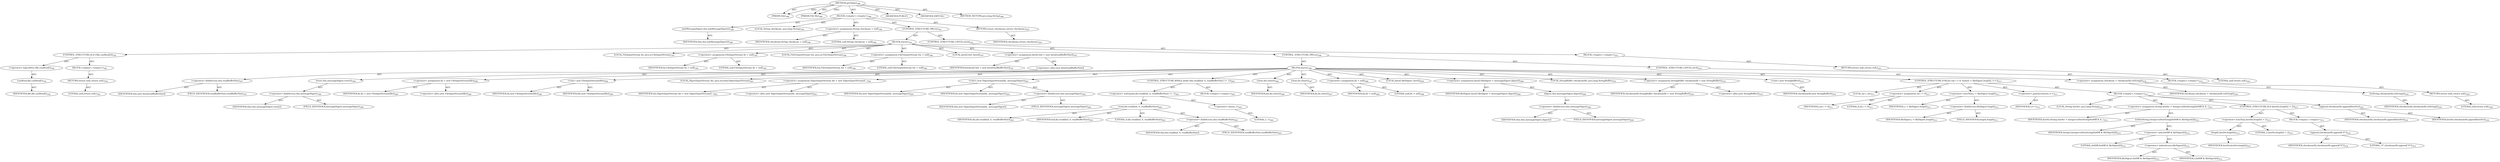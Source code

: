 digraph "getValue" {  
"111669149700" [label = <(METHOD,getValue)<SUB>188</SUB>> ]
"115964116994" [label = <(PARAM,this)<SUB>188</SUB>> ]
"115964116999" [label = <(PARAM,File file)<SUB>188</SUB>> ]
"25769803791" [label = <(BLOCK,&lt;empty&gt;,&lt;empty&gt;)<SUB>188</SUB>> ]
"30064771109" [label = <(initMessageDigest,this.initMessageDigest())<SUB>189</SUB>> ]
"68719476738" [label = <(IDENTIFIER,this,this.initMessageDigest())<SUB>189</SUB>> ]
"94489280515" [label = <(LOCAL,String checksum: java.lang.String)<SUB>190</SUB>> ]
"30064771110" [label = <(&lt;operator&gt;.assignment,String checksum = null)<SUB>190</SUB>> ]
"68719476764" [label = <(IDENTIFIER,checksum,String checksum = null)<SUB>190</SUB>> ]
"90194313221" [label = <(LITERAL,null,String checksum = null)<SUB>190</SUB>> ]
"47244640264" [label = <(CONTROL_STRUCTURE,TRY,try)<SUB>191</SUB>> ]
"25769803792" [label = <(BLOCK,try,try)<SUB>191</SUB>> ]
"47244640265" [label = <(CONTROL_STRUCTURE,IF,if (!file.canRead()))<SUB>192</SUB>> ]
"30064771111" [label = <(&lt;operator&gt;.logicalNot,!file.canRead())<SUB>192</SUB>> ]
"30064771112" [label = <(canRead,file.canRead())<SUB>192</SUB>> ]
"68719476765" [label = <(IDENTIFIER,file,file.canRead())<SUB>192</SUB>> ]
"25769803793" [label = <(BLOCK,&lt;empty&gt;,&lt;empty&gt;)<SUB>192</SUB>> ]
"146028888066" [label = <(RETURN,return null;,return null;)<SUB>193</SUB>> ]
"90194313222" [label = <(LITERAL,null,return null;)<SUB>193</SUB>> ]
"94489280516" [label = <(LOCAL,FileInputStream fis: java.io.FileInputStream)<SUB>195</SUB>> ]
"30064771113" [label = <(&lt;operator&gt;.assignment,FileInputStream fis = null)<SUB>195</SUB>> ]
"68719476766" [label = <(IDENTIFIER,fis,FileInputStream fis = null)<SUB>195</SUB>> ]
"90194313223" [label = <(LITERAL,null,FileInputStream fis = null)<SUB>195</SUB>> ]
"94489280517" [label = <(LOCAL,FileOutputStream fos: java.io.FileOutputStream)<SUB>196</SUB>> ]
"30064771114" [label = <(&lt;operator&gt;.assignment,FileOutputStream fos = null)<SUB>196</SUB>> ]
"68719476767" [label = <(IDENTIFIER,fos,FileOutputStream fos = null)<SUB>196</SUB>> ]
"90194313224" [label = <(LITERAL,null,FileOutputStream fos = null)<SUB>196</SUB>> ]
"94489280518" [label = <(LOCAL,byte[] buf: byte[])<SUB>197</SUB>> ]
"30064771115" [label = <(&lt;operator&gt;.assignment,byte[] buf = new byte[readBufferSize])<SUB>197</SUB>> ]
"68719476768" [label = <(IDENTIFIER,buf,byte[] buf = new byte[readBufferSize])<SUB>197</SUB>> ]
"30064771116" [label = <(&lt;operator&gt;.alloc,new byte[readBufferSize])> ]
"30064771117" [label = <(&lt;operator&gt;.fieldAccess,this.readBufferSize)<SUB>197</SUB>> ]
"68719476769" [label = <(IDENTIFIER,this,new byte[readBufferSize])> ]
"55834574859" [label = <(FIELD_IDENTIFIER,readBufferSize,readBufferSize)<SUB>197</SUB>> ]
"47244640266" [label = <(CONTROL_STRUCTURE,TRY,try)<SUB>198</SUB>> ]
"25769803794" [label = <(BLOCK,try,try)<SUB>198</SUB>> ]
"30064771118" [label = <(reset,this.messageDigest.reset())<SUB>199</SUB>> ]
"30064771119" [label = <(&lt;operator&gt;.fieldAccess,this.messageDigest)<SUB>199</SUB>> ]
"68719476770" [label = <(IDENTIFIER,this,this.messageDigest.reset())> ]
"55834574860" [label = <(FIELD_IDENTIFIER,messageDigest,messageDigest)<SUB>199</SUB>> ]
"30064771120" [label = <(&lt;operator&gt;.assignment,fis = new FileInputStream(file))<SUB>200</SUB>> ]
"68719476771" [label = <(IDENTIFIER,fis,fis = new FileInputStream(file))<SUB>200</SUB>> ]
"30064771121" [label = <(&lt;operator&gt;.alloc,new FileInputStream(file))<SUB>200</SUB>> ]
"30064771122" [label = <(&lt;init&gt;,new FileInputStream(file))<SUB>200</SUB>> ]
"68719476772" [label = <(IDENTIFIER,fis,new FileInputStream(file))<SUB>200</SUB>> ]
"68719476773" [label = <(IDENTIFIER,file,new FileInputStream(file))<SUB>200</SUB>> ]
"94489280519" [label = <(LOCAL,DigestInputStream dis: java.security.DigestInputStream)<SUB>201</SUB>> ]
"30064771123" [label = <(&lt;operator&gt;.assignment,DigestInputStream dis = new DigestInputStream(f...)<SUB>201</SUB>> ]
"68719476774" [label = <(IDENTIFIER,dis,DigestInputStream dis = new DigestInputStream(f...)<SUB>201</SUB>> ]
"30064771124" [label = <(&lt;operator&gt;.alloc,new DigestInputStream(fis, messageDigest))<SUB>201</SUB>> ]
"30064771125" [label = <(&lt;init&gt;,new DigestInputStream(fis, messageDigest))<SUB>201</SUB>> ]
"68719476775" [label = <(IDENTIFIER,dis,new DigestInputStream(fis, messageDigest))<SUB>201</SUB>> ]
"68719476776" [label = <(IDENTIFIER,fis,new DigestInputStream(fis, messageDigest))<SUB>201</SUB>> ]
"30064771126" [label = <(&lt;operator&gt;.fieldAccess,this.messageDigest)<SUB>202</SUB>> ]
"68719476777" [label = <(IDENTIFIER,this,new DigestInputStream(fis, messageDigest))> ]
"55834574861" [label = <(FIELD_IDENTIFIER,messageDigest,messageDigest)<SUB>202</SUB>> ]
"47244640267" [label = <(CONTROL_STRUCTURE,WHILE,while (dis.read(buf, 0, readBufferSize) != -1))<SUB>203</SUB>> ]
"30064771127" [label = <(&lt;operator&gt;.notEquals,dis.read(buf, 0, readBufferSize) != -1)<SUB>203</SUB>> ]
"30064771128" [label = <(read,dis.read(buf, 0, readBufferSize))<SUB>203</SUB>> ]
"68719476778" [label = <(IDENTIFIER,dis,dis.read(buf, 0, readBufferSize))<SUB>203</SUB>> ]
"68719476779" [label = <(IDENTIFIER,buf,dis.read(buf, 0, readBufferSize))<SUB>203</SUB>> ]
"90194313225" [label = <(LITERAL,0,dis.read(buf, 0, readBufferSize))<SUB>203</SUB>> ]
"30064771129" [label = <(&lt;operator&gt;.fieldAccess,this.readBufferSize)<SUB>203</SUB>> ]
"68719476780" [label = <(IDENTIFIER,this,dis.read(buf, 0, readBufferSize))> ]
"55834574862" [label = <(FIELD_IDENTIFIER,readBufferSize,readBufferSize)<SUB>203</SUB>> ]
"30064771130" [label = <(&lt;operator&gt;.minus,-1)<SUB>203</SUB>> ]
"90194313226" [label = <(LITERAL,1,-1)<SUB>203</SUB>> ]
"25769803795" [label = <(BLOCK,&lt;empty&gt;,&lt;empty&gt;)<SUB>203</SUB>> ]
"30064771131" [label = <(close,dis.close())<SUB>206</SUB>> ]
"68719476781" [label = <(IDENTIFIER,dis,dis.close())<SUB>206</SUB>> ]
"30064771132" [label = <(close,fis.close())<SUB>207</SUB>> ]
"68719476782" [label = <(IDENTIFIER,fis,fis.close())<SUB>207</SUB>> ]
"30064771133" [label = <(&lt;operator&gt;.assignment,fis = null)<SUB>208</SUB>> ]
"68719476783" [label = <(IDENTIFIER,fis,fis = null)<SUB>208</SUB>> ]
"90194313227" [label = <(LITERAL,null,fis = null)<SUB>208</SUB>> ]
"94489280520" [label = <(LOCAL,byte[] fileDigest: byte[])<SUB>209</SUB>> ]
"30064771134" [label = <(&lt;operator&gt;.assignment,byte[] fileDigest = messageDigest.digest())<SUB>209</SUB>> ]
"68719476784" [label = <(IDENTIFIER,fileDigest,byte[] fileDigest = messageDigest.digest())<SUB>209</SUB>> ]
"30064771135" [label = <(digest,this.messageDigest.digest())<SUB>209</SUB>> ]
"30064771136" [label = <(&lt;operator&gt;.fieldAccess,this.messageDigest)<SUB>209</SUB>> ]
"68719476785" [label = <(IDENTIFIER,this,this.messageDigest.digest())> ]
"55834574863" [label = <(FIELD_IDENTIFIER,messageDigest,messageDigest)<SUB>209</SUB>> ]
"94489280521" [label = <(LOCAL,StringBuffer checksumSb: java.lang.StringBuffer)<SUB>210</SUB>> ]
"30064771137" [label = <(&lt;operator&gt;.assignment,StringBuffer checksumSb = new StringBuffer())<SUB>210</SUB>> ]
"68719476786" [label = <(IDENTIFIER,checksumSb,StringBuffer checksumSb = new StringBuffer())<SUB>210</SUB>> ]
"30064771138" [label = <(&lt;operator&gt;.alloc,new StringBuffer())<SUB>210</SUB>> ]
"30064771139" [label = <(&lt;init&gt;,new StringBuffer())<SUB>210</SUB>> ]
"68719476787" [label = <(IDENTIFIER,checksumSb,new StringBuffer())<SUB>210</SUB>> ]
"47244640268" [label = <(CONTROL_STRUCTURE,FOR,for (int i = 0; Some(i &lt; fileDigest.length); i++))<SUB>211</SUB>> ]
"94489280522" [label = <(LOCAL,int i: int)<SUB>211</SUB>> ]
"30064771140" [label = <(&lt;operator&gt;.assignment,int i = 0)<SUB>211</SUB>> ]
"68719476788" [label = <(IDENTIFIER,i,int i = 0)<SUB>211</SUB>> ]
"90194313228" [label = <(LITERAL,0,int i = 0)<SUB>211</SUB>> ]
"30064771141" [label = <(&lt;operator&gt;.lessThan,i &lt; fileDigest.length)<SUB>211</SUB>> ]
"68719476789" [label = <(IDENTIFIER,i,i &lt; fileDigest.length)<SUB>211</SUB>> ]
"30064771142" [label = <(&lt;operator&gt;.fieldAccess,fileDigest.length)<SUB>211</SUB>> ]
"68719476790" [label = <(IDENTIFIER,fileDigest,i &lt; fileDigest.length)<SUB>211</SUB>> ]
"55834574864" [label = <(FIELD_IDENTIFIER,length,length)<SUB>211</SUB>> ]
"30064771143" [label = <(&lt;operator&gt;.postIncrement,i++)<SUB>211</SUB>> ]
"68719476791" [label = <(IDENTIFIER,i,i++)<SUB>211</SUB>> ]
"25769803796" [label = <(BLOCK,&lt;empty&gt;,&lt;empty&gt;)<SUB>211</SUB>> ]
"94489280523" [label = <(LOCAL,String hexStr: java.lang.String)<SUB>212</SUB>> ]
"30064771144" [label = <(&lt;operator&gt;.assignment,String hexStr = Integer.toHexString(0x00ff &amp; fi...)<SUB>212</SUB>> ]
"68719476792" [label = <(IDENTIFIER,hexStr,String hexStr = Integer.toHexString(0x00ff &amp; fi...)<SUB>212</SUB>> ]
"30064771145" [label = <(toHexString,Integer.toHexString(0x00ff &amp; fileDigest[i]))<SUB>212</SUB>> ]
"68719476793" [label = <(IDENTIFIER,Integer,Integer.toHexString(0x00ff &amp; fileDigest[i]))<SUB>212</SUB>> ]
"30064771146" [label = <(&lt;operator&gt;.and,0x00ff &amp; fileDigest[i])<SUB>212</SUB>> ]
"90194313229" [label = <(LITERAL,0x00ff,0x00ff &amp; fileDigest[i])<SUB>212</SUB>> ]
"30064771147" [label = <(&lt;operator&gt;.indexAccess,fileDigest[i])<SUB>212</SUB>> ]
"68719476794" [label = <(IDENTIFIER,fileDigest,0x00ff &amp; fileDigest[i])<SUB>212</SUB>> ]
"68719476795" [label = <(IDENTIFIER,i,0x00ff &amp; fileDigest[i])<SUB>212</SUB>> ]
"47244640269" [label = <(CONTROL_STRUCTURE,IF,if (hexStr.length() &lt; 2))<SUB>213</SUB>> ]
"30064771148" [label = <(&lt;operator&gt;.lessThan,hexStr.length() &lt; 2)<SUB>213</SUB>> ]
"30064771149" [label = <(length,hexStr.length())<SUB>213</SUB>> ]
"68719476796" [label = <(IDENTIFIER,hexStr,hexStr.length())<SUB>213</SUB>> ]
"90194313230" [label = <(LITERAL,2,hexStr.length() &lt; 2)<SUB>213</SUB>> ]
"25769803797" [label = <(BLOCK,&lt;empty&gt;,&lt;empty&gt;)<SUB>213</SUB>> ]
"30064771150" [label = <(append,checksumSb.append(&quot;0&quot;))<SUB>214</SUB>> ]
"68719476797" [label = <(IDENTIFIER,checksumSb,checksumSb.append(&quot;0&quot;))<SUB>214</SUB>> ]
"90194313231" [label = <(LITERAL,&quot;0&quot;,checksumSb.append(&quot;0&quot;))<SUB>214</SUB>> ]
"30064771151" [label = <(append,checksumSb.append(hexStr))<SUB>216</SUB>> ]
"68719476798" [label = <(IDENTIFIER,checksumSb,checksumSb.append(hexStr))<SUB>216</SUB>> ]
"68719476799" [label = <(IDENTIFIER,hexStr,checksumSb.append(hexStr))<SUB>216</SUB>> ]
"30064771152" [label = <(&lt;operator&gt;.assignment,checksum = checksumSb.toString())<SUB>218</SUB>> ]
"68719476800" [label = <(IDENTIFIER,checksum,checksum = checksumSb.toString())<SUB>218</SUB>> ]
"30064771153" [label = <(toString,checksumSb.toString())<SUB>218</SUB>> ]
"68719476801" [label = <(IDENTIFIER,checksumSb,checksumSb.toString())<SUB>218</SUB>> ]
"47244640270" [label = <(CONTROL_STRUCTURE,CATCH,catch)<SUB>219</SUB>> ]
"25769803798" [label = <(BLOCK,&lt;empty&gt;,&lt;empty&gt;)<SUB>219</SUB>> ]
"146028888067" [label = <(RETURN,return null;,return null;)<SUB>220</SUB>> ]
"90194313232" [label = <(LITERAL,null,return null;)<SUB>220</SUB>> ]
"47244640271" [label = <(CONTROL_STRUCTURE,CATCH,catch)<SUB>222</SUB>> ]
"25769803799" [label = <(BLOCK,&lt;empty&gt;,&lt;empty&gt;)<SUB>222</SUB>> ]
"146028888068" [label = <(RETURN,return null;,return null;)<SUB>223</SUB>> ]
"90194313233" [label = <(LITERAL,null,return null;)<SUB>223</SUB>> ]
"146028888069" [label = <(RETURN,return checksum;,return checksum;)<SUB>225</SUB>> ]
"68719476802" [label = <(IDENTIFIER,checksum,return checksum;)<SUB>225</SUB>> ]
"133143986188" [label = <(MODIFIER,PUBLIC)> ]
"133143986189" [label = <(MODIFIER,VIRTUAL)> ]
"128849018884" [label = <(METHOD_RETURN,java.lang.String)<SUB>188</SUB>> ]
  "111669149700" -> "115964116994"  [ label = "AST: "] 
  "111669149700" -> "115964116999"  [ label = "AST: "] 
  "111669149700" -> "25769803791"  [ label = "AST: "] 
  "111669149700" -> "133143986188"  [ label = "AST: "] 
  "111669149700" -> "133143986189"  [ label = "AST: "] 
  "111669149700" -> "128849018884"  [ label = "AST: "] 
  "25769803791" -> "30064771109"  [ label = "AST: "] 
  "25769803791" -> "94489280515"  [ label = "AST: "] 
  "25769803791" -> "30064771110"  [ label = "AST: "] 
  "25769803791" -> "47244640264"  [ label = "AST: "] 
  "25769803791" -> "146028888069"  [ label = "AST: "] 
  "30064771109" -> "68719476738"  [ label = "AST: "] 
  "30064771110" -> "68719476764"  [ label = "AST: "] 
  "30064771110" -> "90194313221"  [ label = "AST: "] 
  "47244640264" -> "25769803792"  [ label = "AST: "] 
  "47244640264" -> "47244640271"  [ label = "AST: "] 
  "25769803792" -> "47244640265"  [ label = "AST: "] 
  "25769803792" -> "94489280516"  [ label = "AST: "] 
  "25769803792" -> "30064771113"  [ label = "AST: "] 
  "25769803792" -> "94489280517"  [ label = "AST: "] 
  "25769803792" -> "30064771114"  [ label = "AST: "] 
  "25769803792" -> "94489280518"  [ label = "AST: "] 
  "25769803792" -> "30064771115"  [ label = "AST: "] 
  "25769803792" -> "47244640266"  [ label = "AST: "] 
  "47244640265" -> "30064771111"  [ label = "AST: "] 
  "47244640265" -> "25769803793"  [ label = "AST: "] 
  "30064771111" -> "30064771112"  [ label = "AST: "] 
  "30064771112" -> "68719476765"  [ label = "AST: "] 
  "25769803793" -> "146028888066"  [ label = "AST: "] 
  "146028888066" -> "90194313222"  [ label = "AST: "] 
  "30064771113" -> "68719476766"  [ label = "AST: "] 
  "30064771113" -> "90194313223"  [ label = "AST: "] 
  "30064771114" -> "68719476767"  [ label = "AST: "] 
  "30064771114" -> "90194313224"  [ label = "AST: "] 
  "30064771115" -> "68719476768"  [ label = "AST: "] 
  "30064771115" -> "30064771116"  [ label = "AST: "] 
  "30064771116" -> "30064771117"  [ label = "AST: "] 
  "30064771117" -> "68719476769"  [ label = "AST: "] 
  "30064771117" -> "55834574859"  [ label = "AST: "] 
  "47244640266" -> "25769803794"  [ label = "AST: "] 
  "47244640266" -> "47244640270"  [ label = "AST: "] 
  "25769803794" -> "30064771118"  [ label = "AST: "] 
  "25769803794" -> "30064771120"  [ label = "AST: "] 
  "25769803794" -> "30064771122"  [ label = "AST: "] 
  "25769803794" -> "94489280519"  [ label = "AST: "] 
  "25769803794" -> "30064771123"  [ label = "AST: "] 
  "25769803794" -> "30064771125"  [ label = "AST: "] 
  "25769803794" -> "47244640267"  [ label = "AST: "] 
  "25769803794" -> "30064771131"  [ label = "AST: "] 
  "25769803794" -> "30064771132"  [ label = "AST: "] 
  "25769803794" -> "30064771133"  [ label = "AST: "] 
  "25769803794" -> "94489280520"  [ label = "AST: "] 
  "25769803794" -> "30064771134"  [ label = "AST: "] 
  "25769803794" -> "94489280521"  [ label = "AST: "] 
  "25769803794" -> "30064771137"  [ label = "AST: "] 
  "25769803794" -> "30064771139"  [ label = "AST: "] 
  "25769803794" -> "47244640268"  [ label = "AST: "] 
  "25769803794" -> "30064771152"  [ label = "AST: "] 
  "30064771118" -> "30064771119"  [ label = "AST: "] 
  "30064771119" -> "68719476770"  [ label = "AST: "] 
  "30064771119" -> "55834574860"  [ label = "AST: "] 
  "30064771120" -> "68719476771"  [ label = "AST: "] 
  "30064771120" -> "30064771121"  [ label = "AST: "] 
  "30064771122" -> "68719476772"  [ label = "AST: "] 
  "30064771122" -> "68719476773"  [ label = "AST: "] 
  "30064771123" -> "68719476774"  [ label = "AST: "] 
  "30064771123" -> "30064771124"  [ label = "AST: "] 
  "30064771125" -> "68719476775"  [ label = "AST: "] 
  "30064771125" -> "68719476776"  [ label = "AST: "] 
  "30064771125" -> "30064771126"  [ label = "AST: "] 
  "30064771126" -> "68719476777"  [ label = "AST: "] 
  "30064771126" -> "55834574861"  [ label = "AST: "] 
  "47244640267" -> "30064771127"  [ label = "AST: "] 
  "47244640267" -> "25769803795"  [ label = "AST: "] 
  "30064771127" -> "30064771128"  [ label = "AST: "] 
  "30064771127" -> "30064771130"  [ label = "AST: "] 
  "30064771128" -> "68719476778"  [ label = "AST: "] 
  "30064771128" -> "68719476779"  [ label = "AST: "] 
  "30064771128" -> "90194313225"  [ label = "AST: "] 
  "30064771128" -> "30064771129"  [ label = "AST: "] 
  "30064771129" -> "68719476780"  [ label = "AST: "] 
  "30064771129" -> "55834574862"  [ label = "AST: "] 
  "30064771130" -> "90194313226"  [ label = "AST: "] 
  "30064771131" -> "68719476781"  [ label = "AST: "] 
  "30064771132" -> "68719476782"  [ label = "AST: "] 
  "30064771133" -> "68719476783"  [ label = "AST: "] 
  "30064771133" -> "90194313227"  [ label = "AST: "] 
  "30064771134" -> "68719476784"  [ label = "AST: "] 
  "30064771134" -> "30064771135"  [ label = "AST: "] 
  "30064771135" -> "30064771136"  [ label = "AST: "] 
  "30064771136" -> "68719476785"  [ label = "AST: "] 
  "30064771136" -> "55834574863"  [ label = "AST: "] 
  "30064771137" -> "68719476786"  [ label = "AST: "] 
  "30064771137" -> "30064771138"  [ label = "AST: "] 
  "30064771139" -> "68719476787"  [ label = "AST: "] 
  "47244640268" -> "94489280522"  [ label = "AST: "] 
  "47244640268" -> "30064771140"  [ label = "AST: "] 
  "47244640268" -> "30064771141"  [ label = "AST: "] 
  "47244640268" -> "30064771143"  [ label = "AST: "] 
  "47244640268" -> "25769803796"  [ label = "AST: "] 
  "30064771140" -> "68719476788"  [ label = "AST: "] 
  "30064771140" -> "90194313228"  [ label = "AST: "] 
  "30064771141" -> "68719476789"  [ label = "AST: "] 
  "30064771141" -> "30064771142"  [ label = "AST: "] 
  "30064771142" -> "68719476790"  [ label = "AST: "] 
  "30064771142" -> "55834574864"  [ label = "AST: "] 
  "30064771143" -> "68719476791"  [ label = "AST: "] 
  "25769803796" -> "94489280523"  [ label = "AST: "] 
  "25769803796" -> "30064771144"  [ label = "AST: "] 
  "25769803796" -> "47244640269"  [ label = "AST: "] 
  "25769803796" -> "30064771151"  [ label = "AST: "] 
  "30064771144" -> "68719476792"  [ label = "AST: "] 
  "30064771144" -> "30064771145"  [ label = "AST: "] 
  "30064771145" -> "68719476793"  [ label = "AST: "] 
  "30064771145" -> "30064771146"  [ label = "AST: "] 
  "30064771146" -> "90194313229"  [ label = "AST: "] 
  "30064771146" -> "30064771147"  [ label = "AST: "] 
  "30064771147" -> "68719476794"  [ label = "AST: "] 
  "30064771147" -> "68719476795"  [ label = "AST: "] 
  "47244640269" -> "30064771148"  [ label = "AST: "] 
  "47244640269" -> "25769803797"  [ label = "AST: "] 
  "30064771148" -> "30064771149"  [ label = "AST: "] 
  "30064771148" -> "90194313230"  [ label = "AST: "] 
  "30064771149" -> "68719476796"  [ label = "AST: "] 
  "25769803797" -> "30064771150"  [ label = "AST: "] 
  "30064771150" -> "68719476797"  [ label = "AST: "] 
  "30064771150" -> "90194313231"  [ label = "AST: "] 
  "30064771151" -> "68719476798"  [ label = "AST: "] 
  "30064771151" -> "68719476799"  [ label = "AST: "] 
  "30064771152" -> "68719476800"  [ label = "AST: "] 
  "30064771152" -> "30064771153"  [ label = "AST: "] 
  "30064771153" -> "68719476801"  [ label = "AST: "] 
  "47244640270" -> "25769803798"  [ label = "AST: "] 
  "25769803798" -> "146028888067"  [ label = "AST: "] 
  "146028888067" -> "90194313232"  [ label = "AST: "] 
  "47244640271" -> "25769803799"  [ label = "AST: "] 
  "25769803799" -> "146028888068"  [ label = "AST: "] 
  "146028888068" -> "90194313233"  [ label = "AST: "] 
  "146028888069" -> "68719476802"  [ label = "AST: "] 
  "111669149700" -> "115964116994"  [ label = "DDG: "] 
  "111669149700" -> "115964116999"  [ label = "DDG: "] 
}
